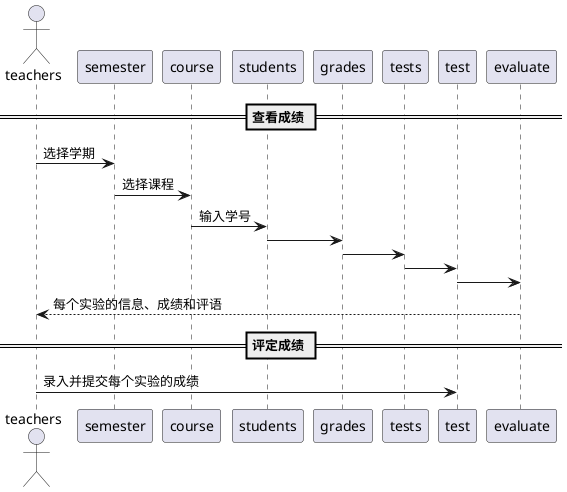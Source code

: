 @startuml
actor teachers
== 查看成绩 ==
teachers -> semester : 选择学期
semester -> course :选择课程
course -> students : 输入学号
students -> grades
grades -> tests
tests -> test
test -> evaluate
evaluate --> teachers:每个实验的信息、成绩和评语
== 评定成绩 ==
teachers -> test : 录入并提交每个实验的成绩
@enduml